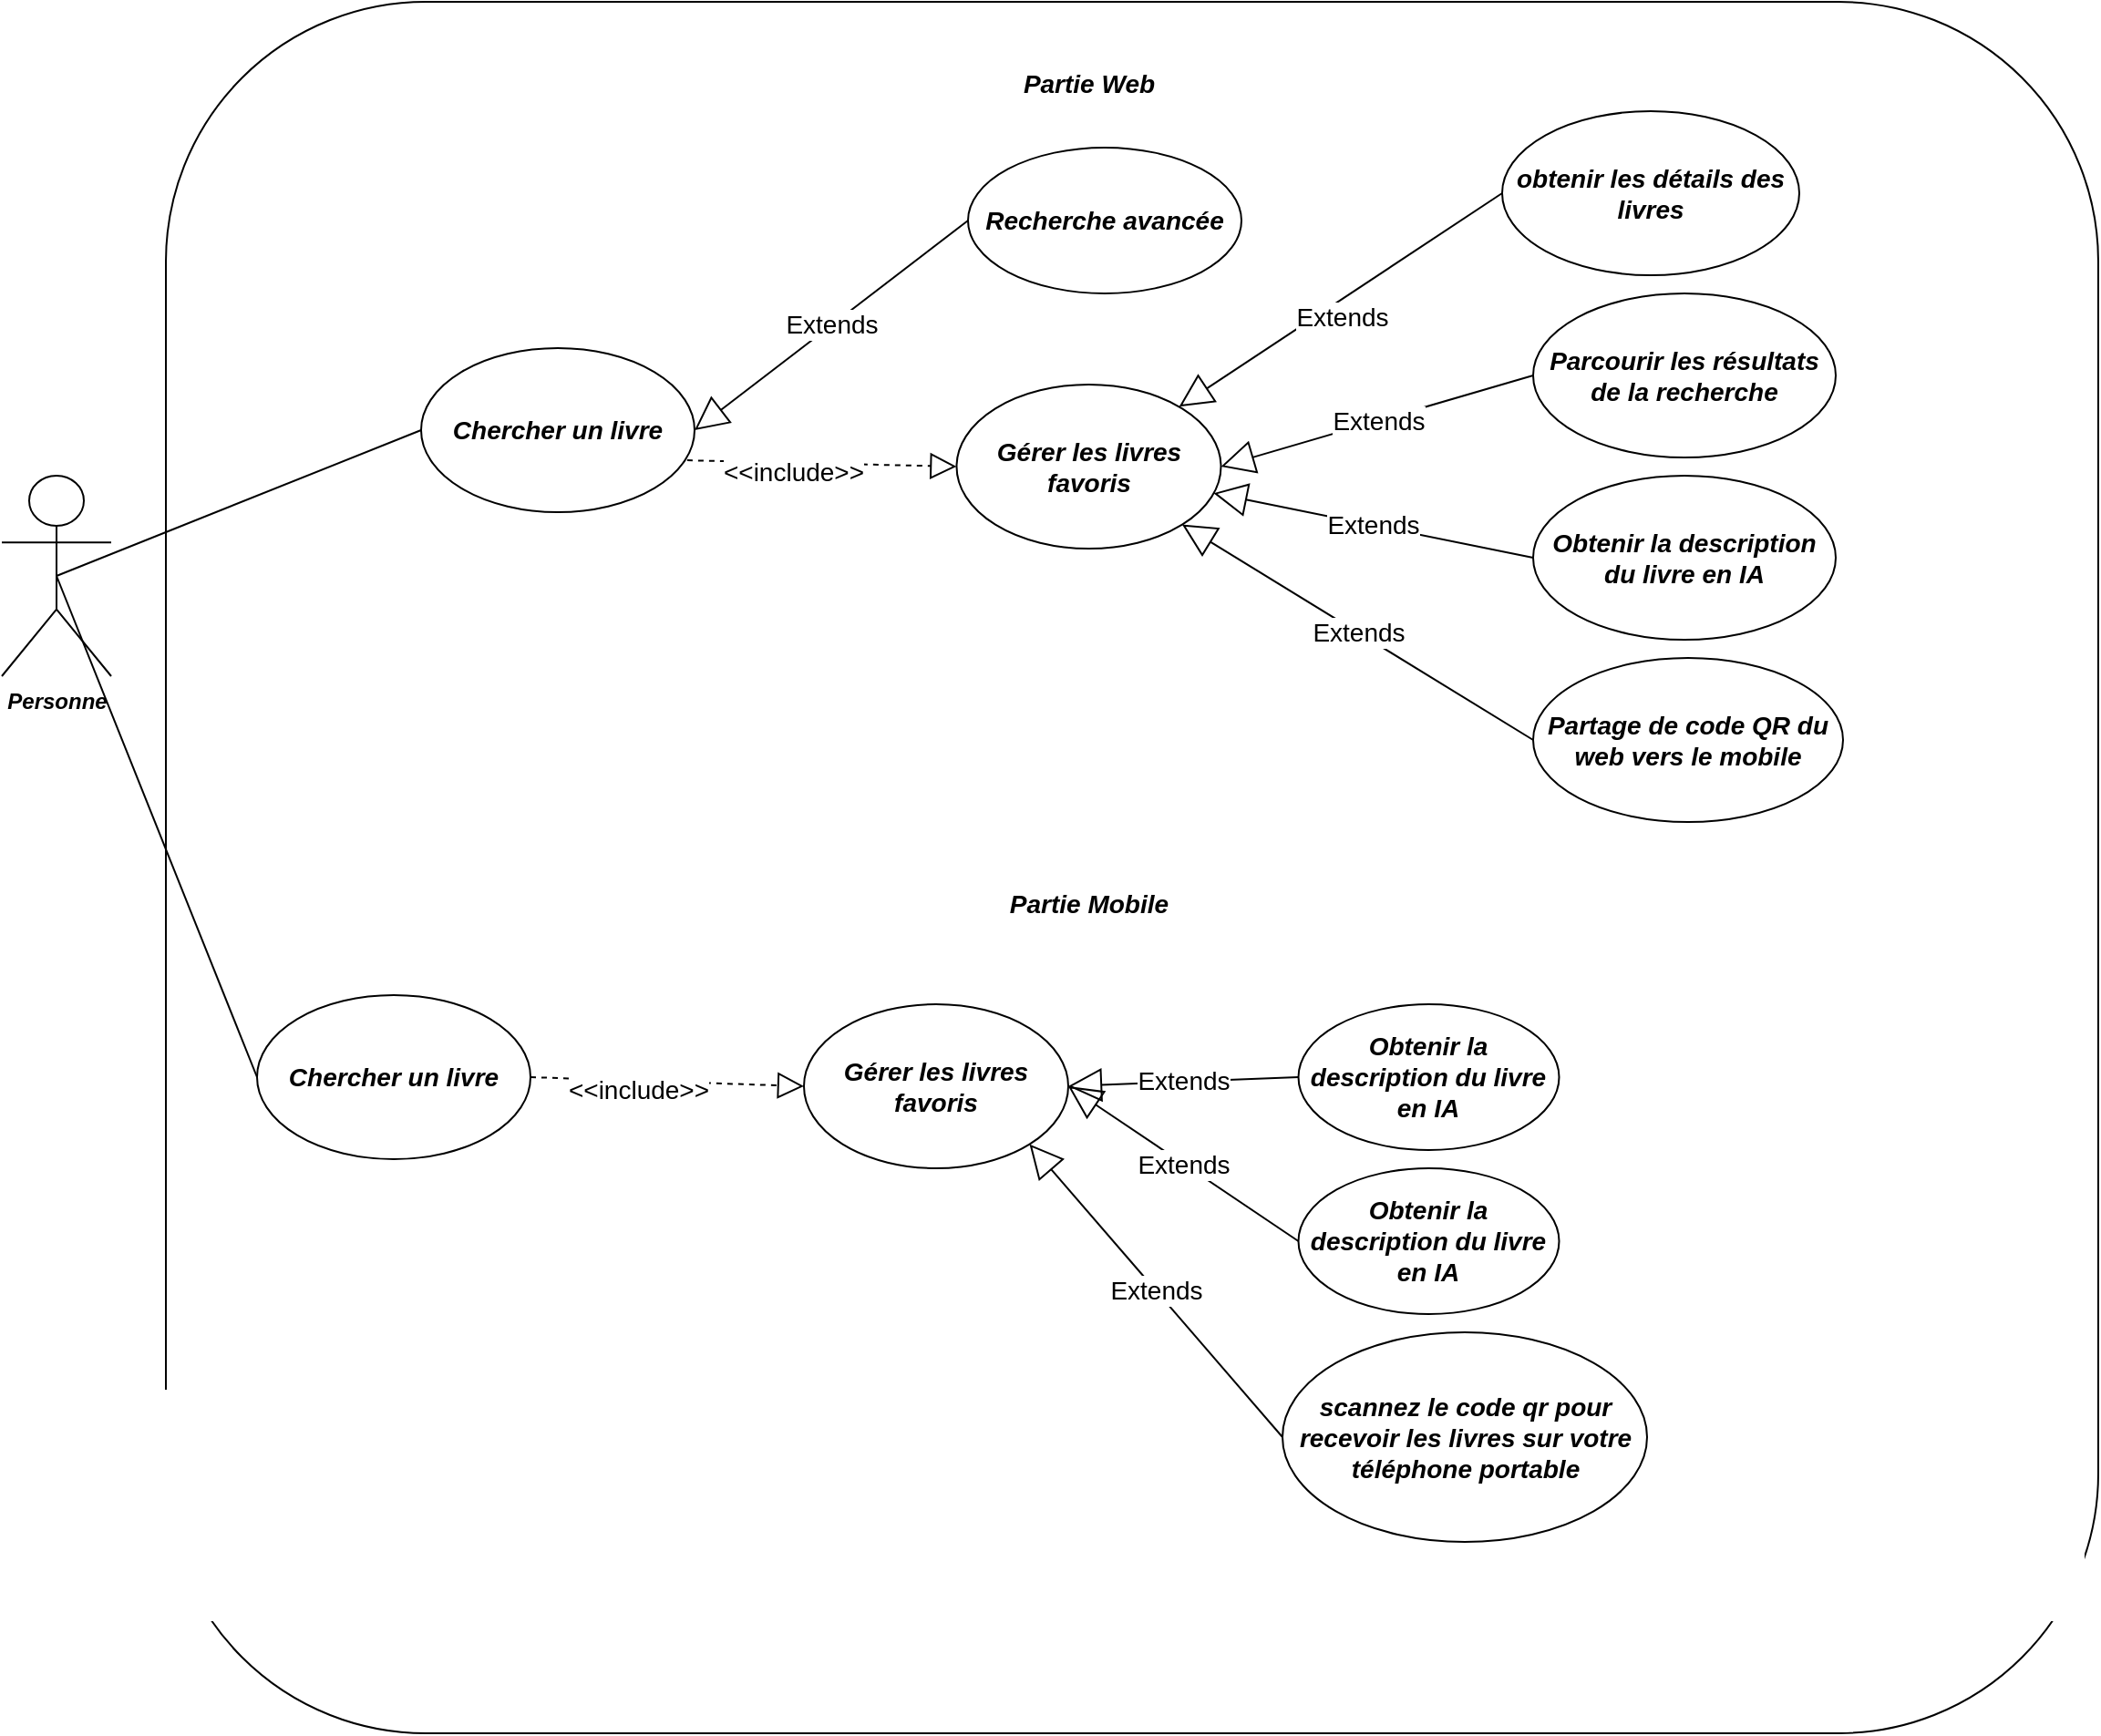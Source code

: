 <mxfile version="21.3.8">
  <diagram id="WBuKVoKyyX7tp2SPJ7Rh" name="Page-1">
    <mxGraphModel dx="1290" dy="1756" grid="1" gridSize="10" guides="1" tooltips="1" connect="1" arrows="1" fold="1" page="1" pageScale="1" pageWidth="827" pageHeight="1169" math="0" shadow="0">
      <root>
        <mxCell id="0" />
        <mxCell id="1" parent="0" />
        <mxCell id="D4f7hYA6we-k8yxzpLU2-1" value="" style="rounded=1;whiteSpace=wrap;html=1;" parent="1" vertex="1">
          <mxGeometry x="160" y="-50" width="1060" height="950" as="geometry" />
        </mxCell>
        <mxCell id="D4f7hYA6we-k8yxzpLU2-2" value="&lt;b&gt;&lt;i&gt;Personne&lt;/i&gt;&lt;/b&gt;" style="shape=umlActor;verticalLabelPosition=bottom;verticalAlign=top;html=1;outlineConnect=0;" parent="1" vertex="1">
          <mxGeometry x="70" y="210" width="60" height="110" as="geometry" />
        </mxCell>
        <mxCell id="D4f7hYA6we-k8yxzpLU2-5" value="&lt;b&gt;&lt;font style=&quot;font-size: 14px;&quot;&gt;&lt;i&gt;Chercher un livre&lt;/i&gt;&lt;/font&gt;&lt;/b&gt;" style="ellipse;whiteSpace=wrap;html=1;" parent="1" vertex="1">
          <mxGeometry x="300" y="140" width="150" height="90" as="geometry" />
        </mxCell>
        <mxCell id="D4f7hYA6we-k8yxzpLU2-6" value="&lt;b&gt;&lt;i&gt;&lt;font style=&quot;font-size: 14px;&quot;&gt;Gérer les livres favoris&lt;/font&gt;&lt;/i&gt;&lt;/b&gt;" style="ellipse;whiteSpace=wrap;html=1;" parent="1" vertex="1">
          <mxGeometry x="593.75" y="160" width="145" height="90" as="geometry" />
        </mxCell>
        <mxCell id="D4f7hYA6we-k8yxzpLU2-14" value="&lt;b&gt;&lt;i&gt;Recherche avancée&lt;/i&gt;&lt;/b&gt;" style="ellipse;whiteSpace=wrap;html=1;fontSize=14;" parent="1" vertex="1">
          <mxGeometry x="600" y="30" width="150" height="80" as="geometry" />
        </mxCell>
        <mxCell id="D4f7hYA6we-k8yxzpLU2-21" value="Extends" style="endArrow=block;endSize=16;endFill=0;html=1;rounded=0;fontSize=14;exitX=0;exitY=0.5;exitDx=0;exitDy=0;entryX=1;entryY=0.5;entryDx=0;entryDy=0;" parent="1" source="D4f7hYA6we-k8yxzpLU2-14" target="D4f7hYA6we-k8yxzpLU2-5" edge="1">
          <mxGeometry width="160" relative="1" as="geometry">
            <mxPoint x="450" y="440" as="sourcePoint" />
            <mxPoint x="610" y="440" as="targetPoint" />
          </mxGeometry>
        </mxCell>
        <mxCell id="D4f7hYA6we-k8yxzpLU2-22" value="&lt;b&gt;&lt;i&gt;Parcourir les résultats de la recherche&lt;/i&gt;&lt;/b&gt;" style="ellipse;whiteSpace=wrap;html=1;fontSize=14;" parent="1" vertex="1">
          <mxGeometry x="910" y="110" width="166" height="90" as="geometry" />
        </mxCell>
        <mxCell id="D4f7hYA6we-k8yxzpLU2-25" style="edgeStyle=orthogonalEdgeStyle;rounded=0;orthogonalLoop=1;jettySize=auto;html=1;exitX=0.5;exitY=1;exitDx=0;exitDy=0;fontSize=14;" parent="1" source="D4f7hYA6we-k8yxzpLU2-22" target="D4f7hYA6we-k8yxzpLU2-22" edge="1">
          <mxGeometry relative="1" as="geometry" />
        </mxCell>
        <mxCell id="D4f7hYA6we-k8yxzpLU2-26" value="" style="endArrow=block;dashed=1;endFill=0;endSize=12;html=1;rounded=0;fontSize=14;entryX=0;entryY=0.5;entryDx=0;entryDy=0;exitX=0.973;exitY=0.684;exitDx=0;exitDy=0;exitPerimeter=0;" parent="1" source="D4f7hYA6we-k8yxzpLU2-5" target="D4f7hYA6we-k8yxzpLU2-6" edge="1">
          <mxGeometry width="160" relative="1" as="geometry">
            <mxPoint x="370" y="325" as="sourcePoint" />
            <mxPoint x="590" y="350" as="targetPoint" />
          </mxGeometry>
        </mxCell>
        <mxCell id="D4f7hYA6we-k8yxzpLU2-27" value="&amp;lt;&amp;lt;include&amp;gt;&amp;gt;" style="edgeLabel;html=1;align=center;verticalAlign=middle;resizable=0;points=[];fontSize=14;" parent="D4f7hYA6we-k8yxzpLU2-26" vertex="1" connectable="0">
          <mxGeometry x="-0.213" y="-5" relative="1" as="geometry">
            <mxPoint as="offset" />
          </mxGeometry>
        </mxCell>
        <mxCell id="D4f7hYA6we-k8yxzpLU2-28" value="&lt;b&gt;&lt;i&gt;obtenir les détails des livres&lt;/i&gt;&lt;/b&gt;" style="ellipse;whiteSpace=wrap;html=1;fontSize=14;" parent="1" vertex="1">
          <mxGeometry x="893" y="10" width="163" height="90" as="geometry" />
        </mxCell>
        <mxCell id="D4f7hYA6we-k8yxzpLU2-29" value="Extends" style="endArrow=block;endSize=16;endFill=0;html=1;rounded=0;fontSize=14;exitX=0;exitY=0.5;exitDx=0;exitDy=0;" parent="1" source="D4f7hYA6we-k8yxzpLU2-28" target="D4f7hYA6we-k8yxzpLU2-6" edge="1">
          <mxGeometry x="0.041" y="8" width="160" relative="1" as="geometry">
            <mxPoint x="450" y="410" as="sourcePoint" />
            <mxPoint x="680" y="380" as="targetPoint" />
            <mxPoint as="offset" />
          </mxGeometry>
        </mxCell>
        <mxCell id="D4f7hYA6we-k8yxzpLU2-30" value="&lt;b&gt;&lt;i&gt;Partie Web&lt;/i&gt;&lt;/b&gt;" style="text;html=1;strokeColor=none;fillColor=none;align=center;verticalAlign=middle;whiteSpace=wrap;rounded=0;fontSize=14;" parent="1" vertex="1">
          <mxGeometry x="560" y="-20" width="212.5" height="30" as="geometry" />
        </mxCell>
        <mxCell id="SsxNvWj-LrveG8oYdfIj-1" value="Extends" style="endArrow=block;endSize=16;endFill=0;html=1;rounded=0;fontSize=14;exitX=0;exitY=0.5;exitDx=0;exitDy=0;entryX=1;entryY=0.5;entryDx=0;entryDy=0;" parent="1" source="D4f7hYA6we-k8yxzpLU2-22" target="D4f7hYA6we-k8yxzpLU2-6" edge="1">
          <mxGeometry width="160" relative="1" as="geometry">
            <mxPoint x="884.067" y="141.36" as="sourcePoint" />
            <mxPoint x="744.979" y="223.952" as="targetPoint" />
            <Array as="points" />
          </mxGeometry>
        </mxCell>
        <mxCell id="SsxNvWj-LrveG8oYdfIj-13" value="" style="endArrow=none;html=1;rounded=0;exitX=0.5;exitY=0.5;exitDx=0;exitDy=0;exitPerimeter=0;entryX=0;entryY=0.5;entryDx=0;entryDy=0;" parent="1" source="D4f7hYA6we-k8yxzpLU2-2" target="D4f7hYA6we-k8yxzpLU2-5" edge="1">
          <mxGeometry width="50" height="50" relative="1" as="geometry">
            <mxPoint x="630" y="260" as="sourcePoint" />
            <mxPoint x="680" y="210" as="targetPoint" />
          </mxGeometry>
        </mxCell>
        <mxCell id="SsxNvWj-LrveG8oYdfIj-14" value="&lt;b&gt;&lt;i&gt;Obtenir la description du livre en IA&lt;/i&gt;&lt;/b&gt;" style="ellipse;whiteSpace=wrap;html=1;fontSize=14;" parent="1" vertex="1">
          <mxGeometry x="910" y="210" width="166" height="90" as="geometry" />
        </mxCell>
        <mxCell id="SsxNvWj-LrveG8oYdfIj-15" value="Extends" style="endArrow=block;endSize=16;endFill=0;html=1;rounded=0;fontSize=14;exitX=0;exitY=0.5;exitDx=0;exitDy=0;entryX=0.972;entryY=0.662;entryDx=0;entryDy=0;entryPerimeter=0;" parent="1" source="SsxNvWj-LrveG8oYdfIj-14" target="D4f7hYA6we-k8yxzpLU2-6" edge="1">
          <mxGeometry width="160" relative="1" as="geometry">
            <mxPoint x="830" y="205" as="sourcePoint" />
            <mxPoint x="751.25" y="285" as="targetPoint" />
            <Array as="points" />
          </mxGeometry>
        </mxCell>
        <mxCell id="Ln3XBk25M2NOeoS9t6b6-5" value="Extends" style="endArrow=block;endSize=16;endFill=0;html=1;rounded=0;fontSize=14;entryX=1;entryY=1;entryDx=0;entryDy=0;exitX=0;exitY=0.5;exitDx=0;exitDy=0;" edge="1" parent="1" source="Ln3XBk25M2NOeoS9t6b6-6" target="D4f7hYA6we-k8yxzpLU2-6">
          <mxGeometry width="160" relative="1" as="geometry">
            <mxPoint x="830" y="430" as="sourcePoint" />
            <mxPoint x="747" y="300" as="targetPoint" />
            <Array as="points" />
          </mxGeometry>
        </mxCell>
        <mxCell id="Ln3XBk25M2NOeoS9t6b6-6" value="&lt;b&gt;&lt;i&gt;Partage de code QR du web vers le mobile&lt;/i&gt;&lt;/b&gt;" style="ellipse;whiteSpace=wrap;html=1;fontSize=14;" vertex="1" parent="1">
          <mxGeometry x="910" y="310" width="170" height="90" as="geometry" />
        </mxCell>
        <mxCell id="Ln3XBk25M2NOeoS9t6b6-8" value="&lt;b&gt;&lt;font style=&quot;font-size: 14px;&quot;&gt;&lt;i&gt;Chercher un livre&lt;/i&gt;&lt;/font&gt;&lt;/b&gt;" style="ellipse;whiteSpace=wrap;html=1;" vertex="1" parent="1">
          <mxGeometry x="210" y="495" width="150" height="90" as="geometry" />
        </mxCell>
        <mxCell id="Ln3XBk25M2NOeoS9t6b6-9" value="" style="endArrow=none;html=1;rounded=0;exitX=0.5;exitY=0.5;exitDx=0;exitDy=0;exitPerimeter=0;entryX=0;entryY=0.5;entryDx=0;entryDy=0;" edge="1" parent="1" source="D4f7hYA6we-k8yxzpLU2-2" target="Ln3XBk25M2NOeoS9t6b6-8">
          <mxGeometry width="50" height="50" relative="1" as="geometry">
            <mxPoint x="110" y="275" as="sourcePoint" />
            <mxPoint x="310" y="195" as="targetPoint" />
          </mxGeometry>
        </mxCell>
        <mxCell id="Ln3XBk25M2NOeoS9t6b6-10" value="&lt;b&gt;&lt;i&gt;&lt;font style=&quot;font-size: 14px;&quot;&gt;Gérer les livres favoris&lt;/font&gt;&lt;/i&gt;&lt;/b&gt;" style="ellipse;whiteSpace=wrap;html=1;" vertex="1" parent="1">
          <mxGeometry x="510" y="500" width="145" height="90" as="geometry" />
        </mxCell>
        <mxCell id="Ln3XBk25M2NOeoS9t6b6-12" value="" style="endArrow=block;dashed=1;endFill=0;endSize=12;html=1;rounded=0;fontSize=14;entryX=0;entryY=0.5;entryDx=0;entryDy=0;exitX=1;exitY=0.5;exitDx=0;exitDy=0;" edge="1" parent="1" source="Ln3XBk25M2NOeoS9t6b6-8" target="Ln3XBk25M2NOeoS9t6b6-10">
          <mxGeometry width="160" relative="1" as="geometry">
            <mxPoint x="450" y="413.5" as="sourcePoint" />
            <mxPoint x="598" y="416.5" as="targetPoint" />
          </mxGeometry>
        </mxCell>
        <mxCell id="Ln3XBk25M2NOeoS9t6b6-13" value="&amp;lt;&amp;lt;include&amp;gt;&amp;gt;" style="edgeLabel;html=1;align=center;verticalAlign=middle;resizable=0;points=[];fontSize=14;" vertex="1" connectable="0" parent="Ln3XBk25M2NOeoS9t6b6-12">
          <mxGeometry x="-0.213" y="-5" relative="1" as="geometry">
            <mxPoint as="offset" />
          </mxGeometry>
        </mxCell>
        <mxCell id="Ln3XBk25M2NOeoS9t6b6-14" value="&lt;b&gt;&lt;i&gt;scannez le code qr pour recevoir les livres sur votre téléphone portable&lt;/i&gt;&lt;/b&gt;" style="ellipse;whiteSpace=wrap;html=1;fontSize=14;" vertex="1" parent="1">
          <mxGeometry x="772.5" y="680" width="200" height="115" as="geometry" />
        </mxCell>
        <mxCell id="Ln3XBk25M2NOeoS9t6b6-15" value="Extends" style="endArrow=block;endSize=16;endFill=0;html=1;rounded=0;fontSize=14;entryX=1;entryY=1;entryDx=0;entryDy=0;exitX=0;exitY=0.5;exitDx=0;exitDy=0;" edge="1" parent="1" source="Ln3XBk25M2NOeoS9t6b6-14" target="Ln3XBk25M2NOeoS9t6b6-10">
          <mxGeometry width="160" relative="1" as="geometry">
            <mxPoint x="910" y="385" as="sourcePoint" />
            <mxPoint x="727" y="247" as="targetPoint" />
            <Array as="points" />
          </mxGeometry>
        </mxCell>
        <mxCell id="Ln3XBk25M2NOeoS9t6b6-16" value="Extends" style="endArrow=block;endSize=16;endFill=0;html=1;rounded=0;fontSize=14;entryX=1;entryY=0.5;entryDx=0;entryDy=0;exitX=0;exitY=0.5;exitDx=0;exitDy=0;" edge="1" parent="1" source="Ln3XBk25M2NOeoS9t6b6-17" target="Ln3XBk25M2NOeoS9t6b6-10">
          <mxGeometry width="160" relative="1" as="geometry">
            <mxPoint x="850" y="638" as="sourcePoint" />
            <mxPoint x="674" y="557" as="targetPoint" />
            <Array as="points" />
          </mxGeometry>
        </mxCell>
        <mxCell id="Ln3XBk25M2NOeoS9t6b6-17" value="&lt;b style=&quot;border-color: var(--border-color);&quot;&gt;&lt;i style=&quot;border-color: var(--border-color);&quot;&gt;Obtenir la description du livre en IA&lt;/i&gt;&lt;/b&gt;" style="ellipse;whiteSpace=wrap;html=1;fontSize=14;" vertex="1" parent="1">
          <mxGeometry x="781.25" y="590" width="143" height="80" as="geometry" />
        </mxCell>
        <mxCell id="Ln3XBk25M2NOeoS9t6b6-18" value="Extends" style="endArrow=block;endSize=16;endFill=0;html=1;rounded=0;fontSize=14;entryX=1;entryY=0.5;entryDx=0;entryDy=0;exitX=0;exitY=0.5;exitDx=0;exitDy=0;" edge="1" parent="1" source="Ln3XBk25M2NOeoS9t6b6-19" target="Ln3XBk25M2NOeoS9t6b6-10">
          <mxGeometry width="160" relative="1" as="geometry">
            <mxPoint x="767" y="520" as="sourcePoint" />
            <mxPoint x="645" y="495" as="targetPoint" />
            <Array as="points" />
          </mxGeometry>
        </mxCell>
        <mxCell id="Ln3XBk25M2NOeoS9t6b6-19" value="&lt;b style=&quot;border-color: var(--border-color);&quot;&gt;&lt;i style=&quot;border-color: var(--border-color);&quot;&gt;Obtenir la description du livre en IA&lt;/i&gt;&lt;/b&gt;" style="ellipse;whiteSpace=wrap;html=1;fontSize=14;" vertex="1" parent="1">
          <mxGeometry x="781.25" y="500" width="143" height="80" as="geometry" />
        </mxCell>
        <mxCell id="Ln3XBk25M2NOeoS9t6b6-23" value="&lt;b&gt;&lt;i&gt;Partie Mobile&lt;br&gt;&lt;/i&gt;&lt;/b&gt;" style="text;html=1;strokeColor=none;fillColor=none;align=center;verticalAlign=middle;whiteSpace=wrap;rounded=0;fontSize=14;" vertex="1" parent="1">
          <mxGeometry x="560" y="430" width="212.5" height="30" as="geometry" />
        </mxCell>
      </root>
    </mxGraphModel>
  </diagram>
</mxfile>
